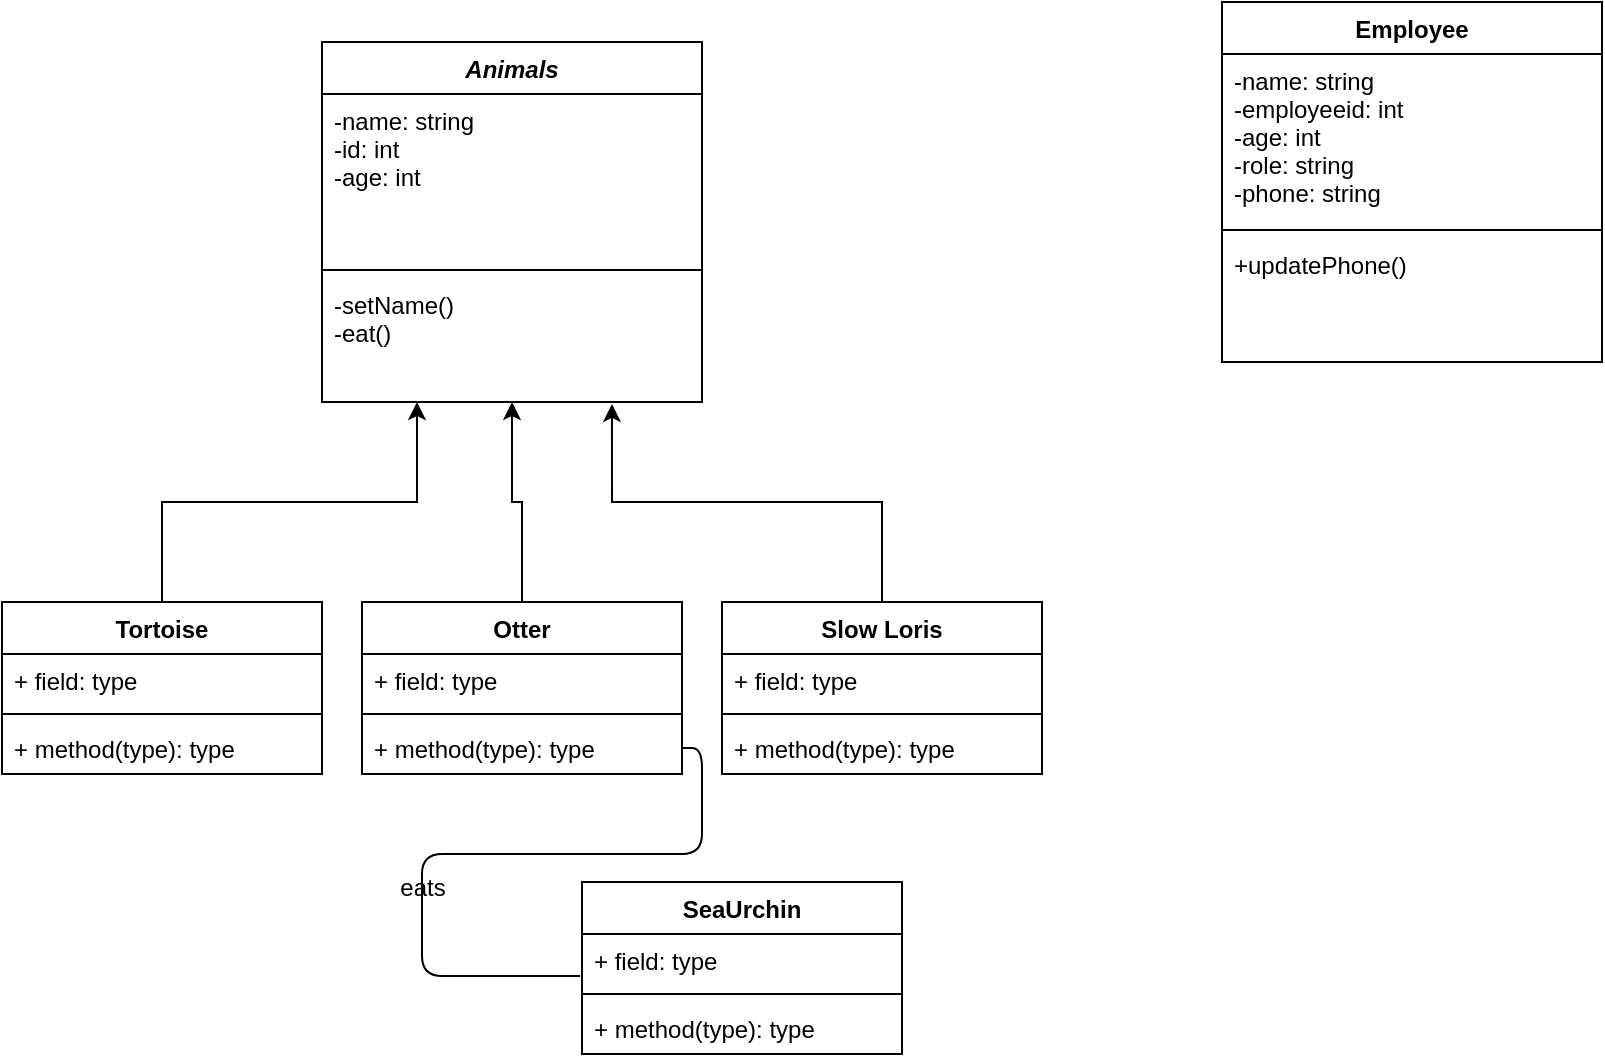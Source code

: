 <mxfile version="13.9.7" type="github">
  <diagram id="5nccFDpHuZmWs0WRBXSK" name="Page-1">
    <mxGraphModel dx="1422" dy="707" grid="1" gridSize="10" guides="1" tooltips="1" connect="1" arrows="1" fold="1" page="1" pageScale="1" pageWidth="850" pageHeight="1100" math="0" shadow="0">
      <root>
        <mxCell id="0" />
        <mxCell id="1" parent="0" />
        <object label="Animals" id="HCp9OiKecVFjmGdmzaYZ-1">
          <mxCell style="swimlane;fontStyle=3;align=center;verticalAlign=top;childLayout=stackLayout;horizontal=1;startSize=26;horizontalStack=0;resizeParent=1;resizeParentMax=0;resizeLast=0;collapsible=1;marginBottom=0;" vertex="1" parent="1">
            <mxGeometry x="200" y="40" width="190" height="180" as="geometry" />
          </mxCell>
        </object>
        <mxCell id="HCp9OiKecVFjmGdmzaYZ-2" value="-name: string&#xa;-id: int&#xa;-age: int&#xa;" style="text;strokeColor=none;fillColor=none;align=left;verticalAlign=top;spacingLeft=4;spacingRight=4;overflow=hidden;rotatable=0;points=[[0,0.5],[1,0.5]];portConstraint=eastwest;" vertex="1" parent="HCp9OiKecVFjmGdmzaYZ-1">
          <mxGeometry y="26" width="190" height="84" as="geometry" />
        </mxCell>
        <mxCell id="HCp9OiKecVFjmGdmzaYZ-3" value="" style="line;strokeWidth=1;fillColor=none;align=left;verticalAlign=middle;spacingTop=-1;spacingLeft=3;spacingRight=3;rotatable=0;labelPosition=right;points=[];portConstraint=eastwest;" vertex="1" parent="HCp9OiKecVFjmGdmzaYZ-1">
          <mxGeometry y="110" width="190" height="8" as="geometry" />
        </mxCell>
        <mxCell id="HCp9OiKecVFjmGdmzaYZ-4" value="-setName()&#xa;-eat()&#xa;" style="text;strokeColor=none;fillColor=none;align=left;verticalAlign=top;spacingLeft=4;spacingRight=4;overflow=hidden;rotatable=0;points=[[0,0.5],[1,0.5]];portConstraint=eastwest;" vertex="1" parent="HCp9OiKecVFjmGdmzaYZ-1">
          <mxGeometry y="118" width="190" height="62" as="geometry" />
        </mxCell>
        <object label="Employee" id="HCp9OiKecVFjmGdmzaYZ-7">
          <mxCell style="swimlane;fontStyle=1;align=center;verticalAlign=top;childLayout=stackLayout;horizontal=1;startSize=26;horizontalStack=0;resizeParent=1;resizeParentMax=0;resizeLast=0;collapsible=1;marginBottom=0;" vertex="1" parent="1">
            <mxGeometry x="650" y="20" width="190" height="180" as="geometry" />
          </mxCell>
        </object>
        <mxCell id="HCp9OiKecVFjmGdmzaYZ-8" value="-name: string&#xa;-employeeid: int&#xa;-age: int&#xa;-role: string&#xa;-phone: string&#xa;&#xa;" style="text;strokeColor=none;fillColor=none;align=left;verticalAlign=top;spacingLeft=4;spacingRight=4;overflow=hidden;rotatable=0;points=[[0,0.5],[1,0.5]];portConstraint=eastwest;" vertex="1" parent="HCp9OiKecVFjmGdmzaYZ-7">
          <mxGeometry y="26" width="190" height="84" as="geometry" />
        </mxCell>
        <mxCell id="HCp9OiKecVFjmGdmzaYZ-9" value="" style="line;strokeWidth=1;fillColor=none;align=left;verticalAlign=middle;spacingTop=-1;spacingLeft=3;spacingRight=3;rotatable=0;labelPosition=right;points=[];portConstraint=eastwest;" vertex="1" parent="HCp9OiKecVFjmGdmzaYZ-7">
          <mxGeometry y="110" width="190" height="8" as="geometry" />
        </mxCell>
        <mxCell id="HCp9OiKecVFjmGdmzaYZ-10" value="+updatePhone()&#xa;&#xa;" style="text;strokeColor=none;fillColor=none;align=left;verticalAlign=top;spacingLeft=4;spacingRight=4;overflow=hidden;rotatable=0;points=[[0,0.5],[1,0.5]];portConstraint=eastwest;" vertex="1" parent="HCp9OiKecVFjmGdmzaYZ-7">
          <mxGeometry y="118" width="190" height="62" as="geometry" />
        </mxCell>
        <mxCell id="HCp9OiKecVFjmGdmzaYZ-23" style="edgeStyle=orthogonalEdgeStyle;rounded=0;orthogonalLoop=1;jettySize=auto;html=1;exitX=0.5;exitY=0;exitDx=0;exitDy=0;entryX=0.25;entryY=1;entryDx=0;entryDy=0;" edge="1" parent="1" source="HCp9OiKecVFjmGdmzaYZ-11" target="HCp9OiKecVFjmGdmzaYZ-1">
          <mxGeometry relative="1" as="geometry" />
        </mxCell>
        <mxCell id="HCp9OiKecVFjmGdmzaYZ-11" value="Tortoise" style="swimlane;fontStyle=1;align=center;verticalAlign=top;childLayout=stackLayout;horizontal=1;startSize=26;horizontalStack=0;resizeParent=1;resizeParentMax=0;resizeLast=0;collapsible=1;marginBottom=0;" vertex="1" parent="1">
          <mxGeometry x="40" y="320" width="160" height="86" as="geometry" />
        </mxCell>
        <mxCell id="HCp9OiKecVFjmGdmzaYZ-12" value="+ field: type" style="text;strokeColor=none;fillColor=none;align=left;verticalAlign=top;spacingLeft=4;spacingRight=4;overflow=hidden;rotatable=0;points=[[0,0.5],[1,0.5]];portConstraint=eastwest;" vertex="1" parent="HCp9OiKecVFjmGdmzaYZ-11">
          <mxGeometry y="26" width="160" height="26" as="geometry" />
        </mxCell>
        <mxCell id="HCp9OiKecVFjmGdmzaYZ-13" value="" style="line;strokeWidth=1;fillColor=none;align=left;verticalAlign=middle;spacingTop=-1;spacingLeft=3;spacingRight=3;rotatable=0;labelPosition=right;points=[];portConstraint=eastwest;" vertex="1" parent="HCp9OiKecVFjmGdmzaYZ-11">
          <mxGeometry y="52" width="160" height="8" as="geometry" />
        </mxCell>
        <mxCell id="HCp9OiKecVFjmGdmzaYZ-14" value="+ method(type): type" style="text;strokeColor=none;fillColor=none;align=left;verticalAlign=top;spacingLeft=4;spacingRight=4;overflow=hidden;rotatable=0;points=[[0,0.5],[1,0.5]];portConstraint=eastwest;" vertex="1" parent="HCp9OiKecVFjmGdmzaYZ-11">
          <mxGeometry y="60" width="160" height="26" as="geometry" />
        </mxCell>
        <mxCell id="HCp9OiKecVFjmGdmzaYZ-25" style="edgeStyle=orthogonalEdgeStyle;rounded=0;orthogonalLoop=1;jettySize=auto;html=1;entryX=0.763;entryY=1.016;entryDx=0;entryDy=0;entryPerimeter=0;" edge="1" parent="1" source="HCp9OiKecVFjmGdmzaYZ-15" target="HCp9OiKecVFjmGdmzaYZ-4">
          <mxGeometry relative="1" as="geometry" />
        </mxCell>
        <mxCell id="HCp9OiKecVFjmGdmzaYZ-15" value="Slow Loris" style="swimlane;fontStyle=1;align=center;verticalAlign=top;childLayout=stackLayout;horizontal=1;startSize=26;horizontalStack=0;resizeParent=1;resizeParentMax=0;resizeLast=0;collapsible=1;marginBottom=0;" vertex="1" parent="1">
          <mxGeometry x="400" y="320" width="160" height="86" as="geometry" />
        </mxCell>
        <mxCell id="HCp9OiKecVFjmGdmzaYZ-16" value="+ field: type" style="text;strokeColor=none;fillColor=none;align=left;verticalAlign=top;spacingLeft=4;spacingRight=4;overflow=hidden;rotatable=0;points=[[0,0.5],[1,0.5]];portConstraint=eastwest;" vertex="1" parent="HCp9OiKecVFjmGdmzaYZ-15">
          <mxGeometry y="26" width="160" height="26" as="geometry" />
        </mxCell>
        <mxCell id="HCp9OiKecVFjmGdmzaYZ-17" value="" style="line;strokeWidth=1;fillColor=none;align=left;verticalAlign=middle;spacingTop=-1;spacingLeft=3;spacingRight=3;rotatable=0;labelPosition=right;points=[];portConstraint=eastwest;" vertex="1" parent="HCp9OiKecVFjmGdmzaYZ-15">
          <mxGeometry y="52" width="160" height="8" as="geometry" />
        </mxCell>
        <mxCell id="HCp9OiKecVFjmGdmzaYZ-18" value="+ method(type): type" style="text;strokeColor=none;fillColor=none;align=left;verticalAlign=top;spacingLeft=4;spacingRight=4;overflow=hidden;rotatable=0;points=[[0,0.5],[1,0.5]];portConstraint=eastwest;" vertex="1" parent="HCp9OiKecVFjmGdmzaYZ-15">
          <mxGeometry y="60" width="160" height="26" as="geometry" />
        </mxCell>
        <mxCell id="HCp9OiKecVFjmGdmzaYZ-24" style="edgeStyle=orthogonalEdgeStyle;rounded=0;orthogonalLoop=1;jettySize=auto;html=1;entryX=0.5;entryY=1;entryDx=0;entryDy=0;" edge="1" parent="1" source="HCp9OiKecVFjmGdmzaYZ-19" target="HCp9OiKecVFjmGdmzaYZ-1">
          <mxGeometry relative="1" as="geometry" />
        </mxCell>
        <mxCell id="HCp9OiKecVFjmGdmzaYZ-19" value="Otter" style="swimlane;fontStyle=1;align=center;verticalAlign=top;childLayout=stackLayout;horizontal=1;startSize=26;horizontalStack=0;resizeParent=1;resizeParentMax=0;resizeLast=0;collapsible=1;marginBottom=0;" vertex="1" parent="1">
          <mxGeometry x="220" y="320" width="160" height="86" as="geometry" />
        </mxCell>
        <mxCell id="HCp9OiKecVFjmGdmzaYZ-20" value="+ field: type" style="text;strokeColor=none;fillColor=none;align=left;verticalAlign=top;spacingLeft=4;spacingRight=4;overflow=hidden;rotatable=0;points=[[0,0.5],[1,0.5]];portConstraint=eastwest;" vertex="1" parent="HCp9OiKecVFjmGdmzaYZ-19">
          <mxGeometry y="26" width="160" height="26" as="geometry" />
        </mxCell>
        <mxCell id="HCp9OiKecVFjmGdmzaYZ-21" value="" style="line;strokeWidth=1;fillColor=none;align=left;verticalAlign=middle;spacingTop=-1;spacingLeft=3;spacingRight=3;rotatable=0;labelPosition=right;points=[];portConstraint=eastwest;" vertex="1" parent="HCp9OiKecVFjmGdmzaYZ-19">
          <mxGeometry y="52" width="160" height="8" as="geometry" />
        </mxCell>
        <mxCell id="HCp9OiKecVFjmGdmzaYZ-22" value="+ method(type): type" style="text;strokeColor=none;fillColor=none;align=left;verticalAlign=top;spacingLeft=4;spacingRight=4;overflow=hidden;rotatable=0;points=[[0,0.5],[1,0.5]];portConstraint=eastwest;" vertex="1" parent="HCp9OiKecVFjmGdmzaYZ-19">
          <mxGeometry y="60" width="160" height="26" as="geometry" />
        </mxCell>
        <mxCell id="HCp9OiKecVFjmGdmzaYZ-26" value="SeaUrchin" style="swimlane;fontStyle=1;align=center;verticalAlign=top;childLayout=stackLayout;horizontal=1;startSize=26;horizontalStack=0;resizeParent=1;resizeParentMax=0;resizeLast=0;collapsible=1;marginBottom=0;" vertex="1" parent="1">
          <mxGeometry x="330" y="460" width="160" height="86" as="geometry" />
        </mxCell>
        <mxCell id="HCp9OiKecVFjmGdmzaYZ-27" value="+ field: type" style="text;strokeColor=none;fillColor=none;align=left;verticalAlign=top;spacingLeft=4;spacingRight=4;overflow=hidden;rotatable=0;points=[[0,0.5],[1,0.5]];portConstraint=eastwest;" vertex="1" parent="HCp9OiKecVFjmGdmzaYZ-26">
          <mxGeometry y="26" width="160" height="26" as="geometry" />
        </mxCell>
        <mxCell id="HCp9OiKecVFjmGdmzaYZ-28" value="" style="line;strokeWidth=1;fillColor=none;align=left;verticalAlign=middle;spacingTop=-1;spacingLeft=3;spacingRight=3;rotatable=0;labelPosition=right;points=[];portConstraint=eastwest;" vertex="1" parent="HCp9OiKecVFjmGdmzaYZ-26">
          <mxGeometry y="52" width="160" height="8" as="geometry" />
        </mxCell>
        <mxCell id="HCp9OiKecVFjmGdmzaYZ-29" value="+ method(type): type" style="text;strokeColor=none;fillColor=none;align=left;verticalAlign=top;spacingLeft=4;spacingRight=4;overflow=hidden;rotatable=0;points=[[0,0.5],[1,0.5]];portConstraint=eastwest;" vertex="1" parent="HCp9OiKecVFjmGdmzaYZ-26">
          <mxGeometry y="60" width="160" height="26" as="geometry" />
        </mxCell>
        <mxCell id="HCp9OiKecVFjmGdmzaYZ-50" value="" style="endArrow=none;html=1;edgeStyle=orthogonalEdgeStyle;entryX=-0.006;entryY=0.808;entryDx=0;entryDy=0;entryPerimeter=0;" edge="1" parent="1" source="HCp9OiKecVFjmGdmzaYZ-22" target="HCp9OiKecVFjmGdmzaYZ-27">
          <mxGeometry relative="1" as="geometry">
            <mxPoint x="80" y="510" as="sourcePoint" />
            <mxPoint x="240" y="510" as="targetPoint" />
            <Array as="points">
              <mxPoint x="390" y="393" />
              <mxPoint x="390" y="446" />
              <mxPoint x="250" y="446" />
              <mxPoint x="250" y="507" />
            </Array>
          </mxGeometry>
        </mxCell>
        <mxCell id="HCp9OiKecVFjmGdmzaYZ-53" value="&lt;div&gt;eats&lt;/div&gt;&lt;div&gt;&lt;br&gt;&lt;/div&gt;" style="text;html=1;align=center;verticalAlign=middle;resizable=0;points=[];autosize=1;" vertex="1" parent="1">
          <mxGeometry x="230" y="455" width="40" height="30" as="geometry" />
        </mxCell>
      </root>
    </mxGraphModel>
  </diagram>
</mxfile>
